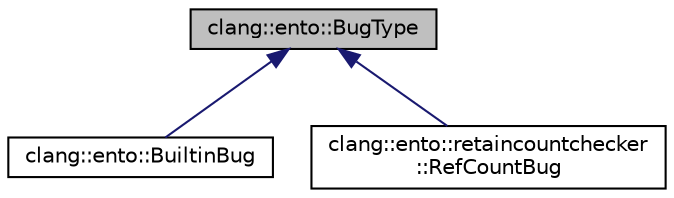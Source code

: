 digraph "clang::ento::BugType"
{
 // LATEX_PDF_SIZE
  bgcolor="transparent";
  edge [fontname="Helvetica",fontsize="10",labelfontname="Helvetica",labelfontsize="10"];
  node [fontname="Helvetica",fontsize="10",shape=record];
  Node1 [label="clang::ento::BugType",height=0.2,width=0.4,color="black", fillcolor="grey75", style="filled", fontcolor="black",tooltip=" "];
  Node1 -> Node2 [dir="back",color="midnightblue",fontsize="10",style="solid",fontname="Helvetica"];
  Node2 [label="clang::ento::BuiltinBug",height=0.2,width=0.4,color="black",URL="$classclang_1_1ento_1_1BuiltinBug.html",tooltip=" "];
  Node1 -> Node3 [dir="back",color="midnightblue",fontsize="10",style="solid",fontname="Helvetica"];
  Node3 [label="clang::ento::retaincountchecker\l::RefCountBug",height=0.2,width=0.4,color="black",URL="$classclang_1_1ento_1_1retaincountchecker_1_1RefCountBug.html",tooltip=" "];
}
